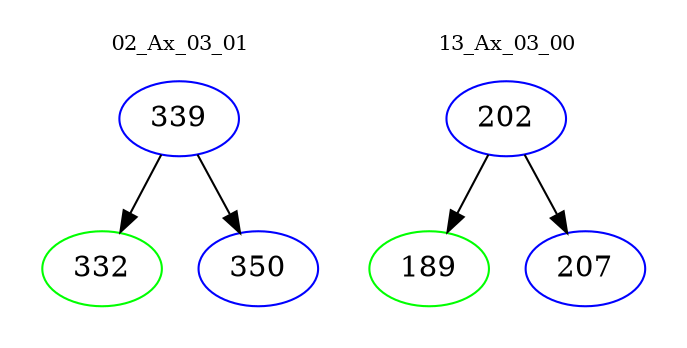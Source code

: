 digraph{
subgraph cluster_0 {
color = white
label = "02_Ax_03_01";
fontsize=10;
T0_339 [label="339", color="blue"]
T0_339 -> T0_332 [color="black"]
T0_332 [label="332", color="green"]
T0_339 -> T0_350 [color="black"]
T0_350 [label="350", color="blue"]
}
subgraph cluster_1 {
color = white
label = "13_Ax_03_00";
fontsize=10;
T1_202 [label="202", color="blue"]
T1_202 -> T1_189 [color="black"]
T1_189 [label="189", color="green"]
T1_202 -> T1_207 [color="black"]
T1_207 [label="207", color="blue"]
}
}
